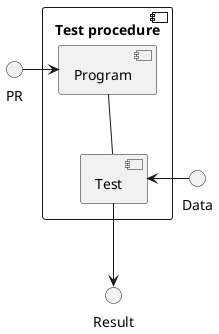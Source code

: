 @startuml

component "Test procedure" as tp {
    component Program as p
    component Test as t
}

p -- t

PR -right-> p
Data -right-> t

t -down-> Result

@enduml